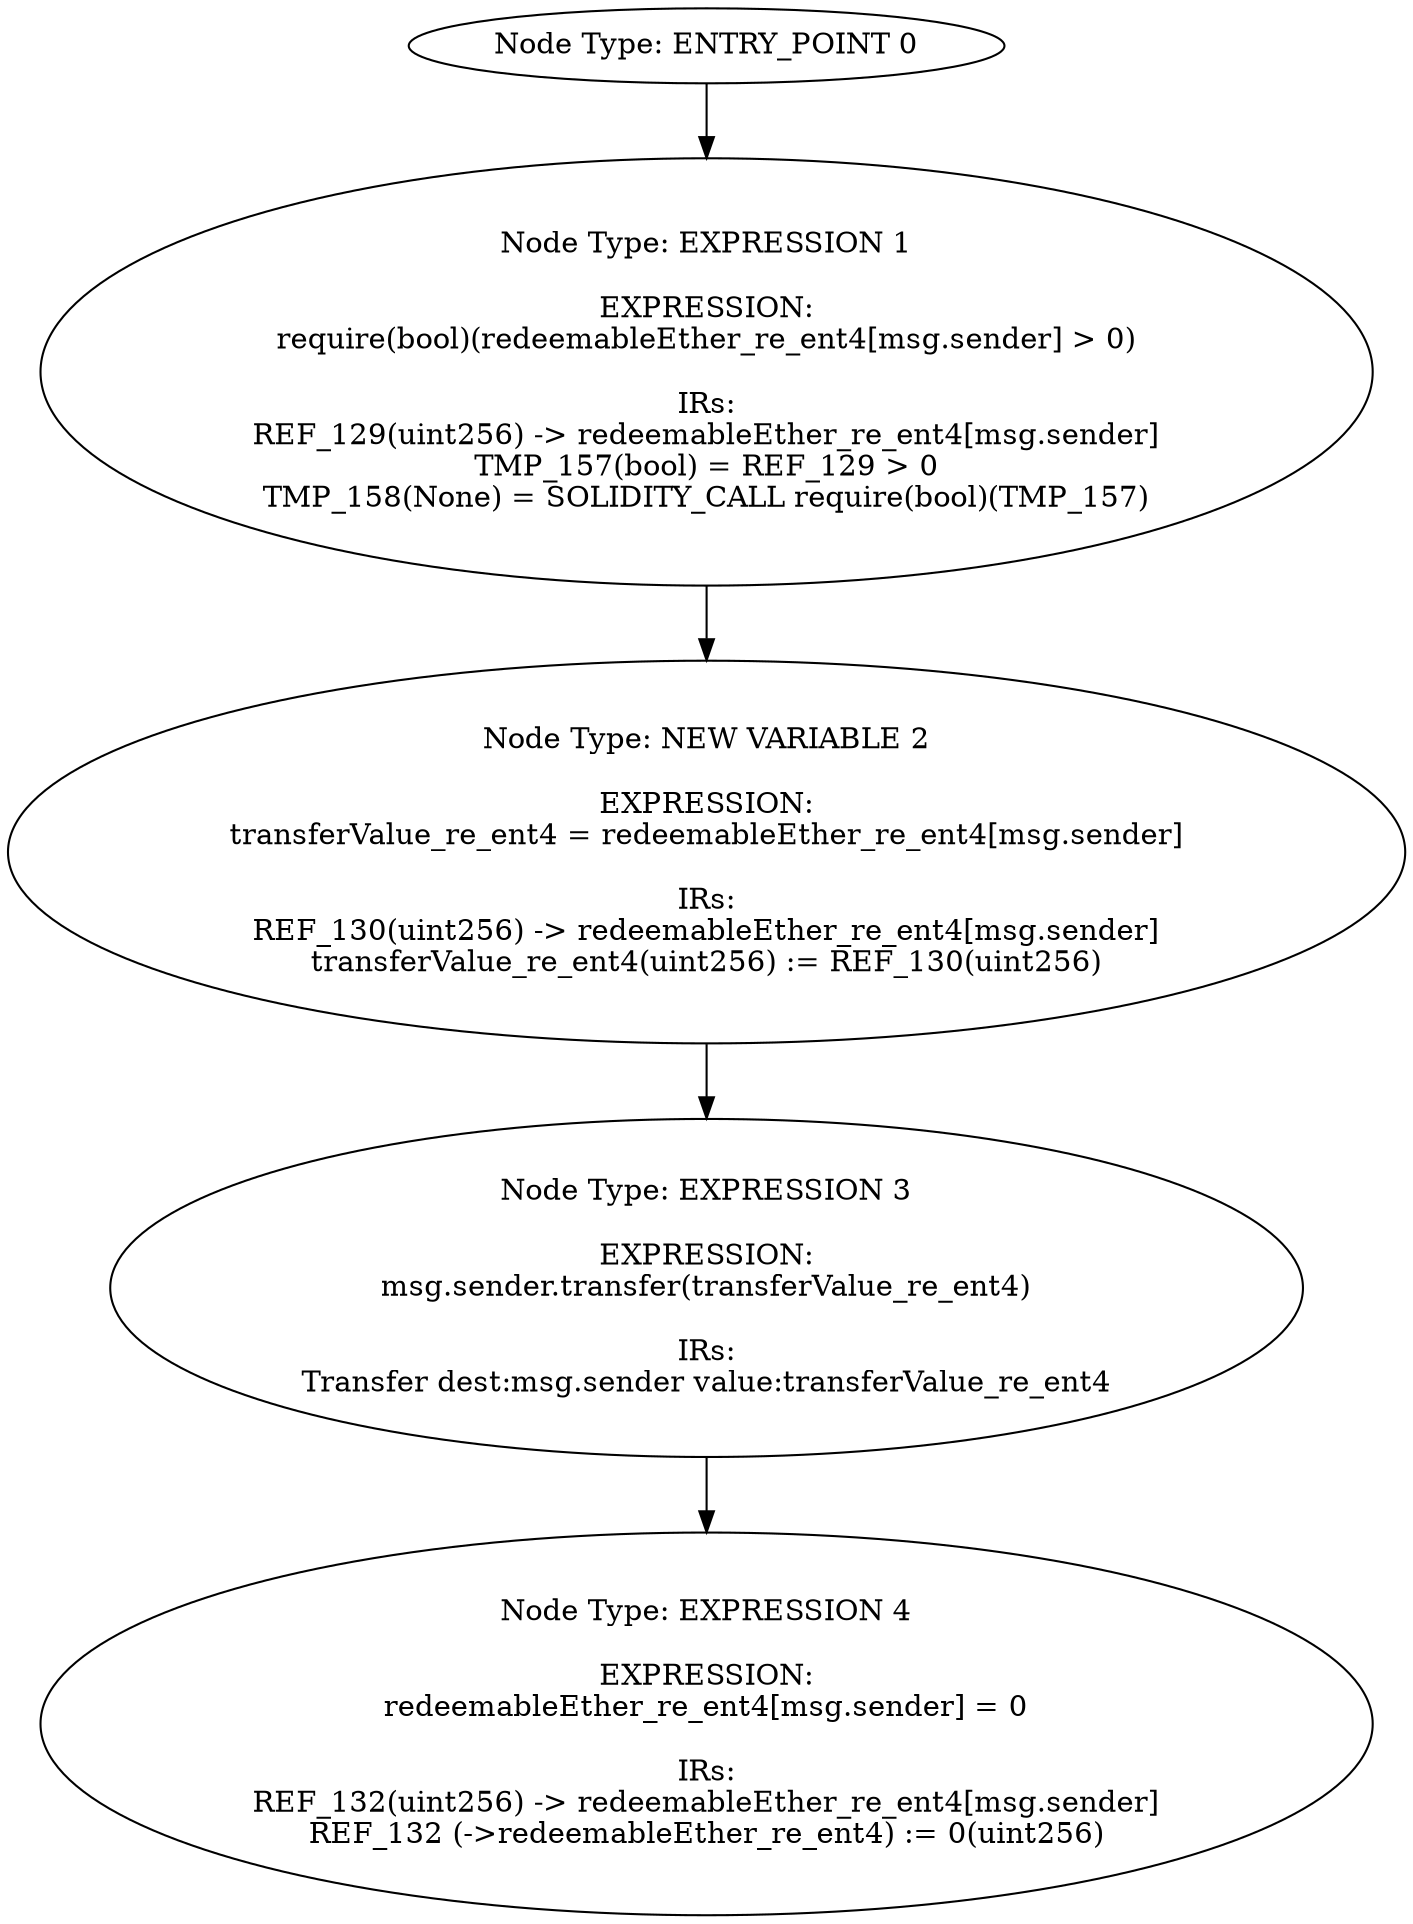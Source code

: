 digraph{
0[label="Node Type: ENTRY_POINT 0
"];
0->1;
1[label="Node Type: EXPRESSION 1

EXPRESSION:
require(bool)(redeemableEther_re_ent4[msg.sender] > 0)

IRs:
REF_129(uint256) -> redeemableEther_re_ent4[msg.sender]
TMP_157(bool) = REF_129 > 0
TMP_158(None) = SOLIDITY_CALL require(bool)(TMP_157)"];
1->2;
2[label="Node Type: NEW VARIABLE 2

EXPRESSION:
transferValue_re_ent4 = redeemableEther_re_ent4[msg.sender]

IRs:
REF_130(uint256) -> redeemableEther_re_ent4[msg.sender]
transferValue_re_ent4(uint256) := REF_130(uint256)"];
2->3;
3[label="Node Type: EXPRESSION 3

EXPRESSION:
msg.sender.transfer(transferValue_re_ent4)

IRs:
Transfer dest:msg.sender value:transferValue_re_ent4"];
3->4;
4[label="Node Type: EXPRESSION 4

EXPRESSION:
redeemableEther_re_ent4[msg.sender] = 0

IRs:
REF_132(uint256) -> redeemableEther_re_ent4[msg.sender]
REF_132 (->redeemableEther_re_ent4) := 0(uint256)"];
}
